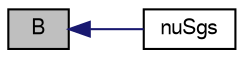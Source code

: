 digraph "B"
{
  bgcolor="transparent";
  edge [fontname="FreeSans",fontsize="10",labelfontname="FreeSans",labelfontsize="10"];
  node [fontname="FreeSans",fontsize="10",shape=record];
  rankdir="LR";
  Node1189 [label="B",height=0.2,width=0.4,color="black", fillcolor="grey75", style="filled", fontcolor="black"];
  Node1189 -> Node1190 [dir="back",color="midnightblue",fontsize="10",style="solid",fontname="FreeSans"];
  Node1190 [label="nuSgs",height=0.2,width=0.4,color="black",URL="$a30882.html#abde47ef2bb39f49cb72a765c4fd8cc3c",tooltip="Return the SGS viscosity. "];
}

